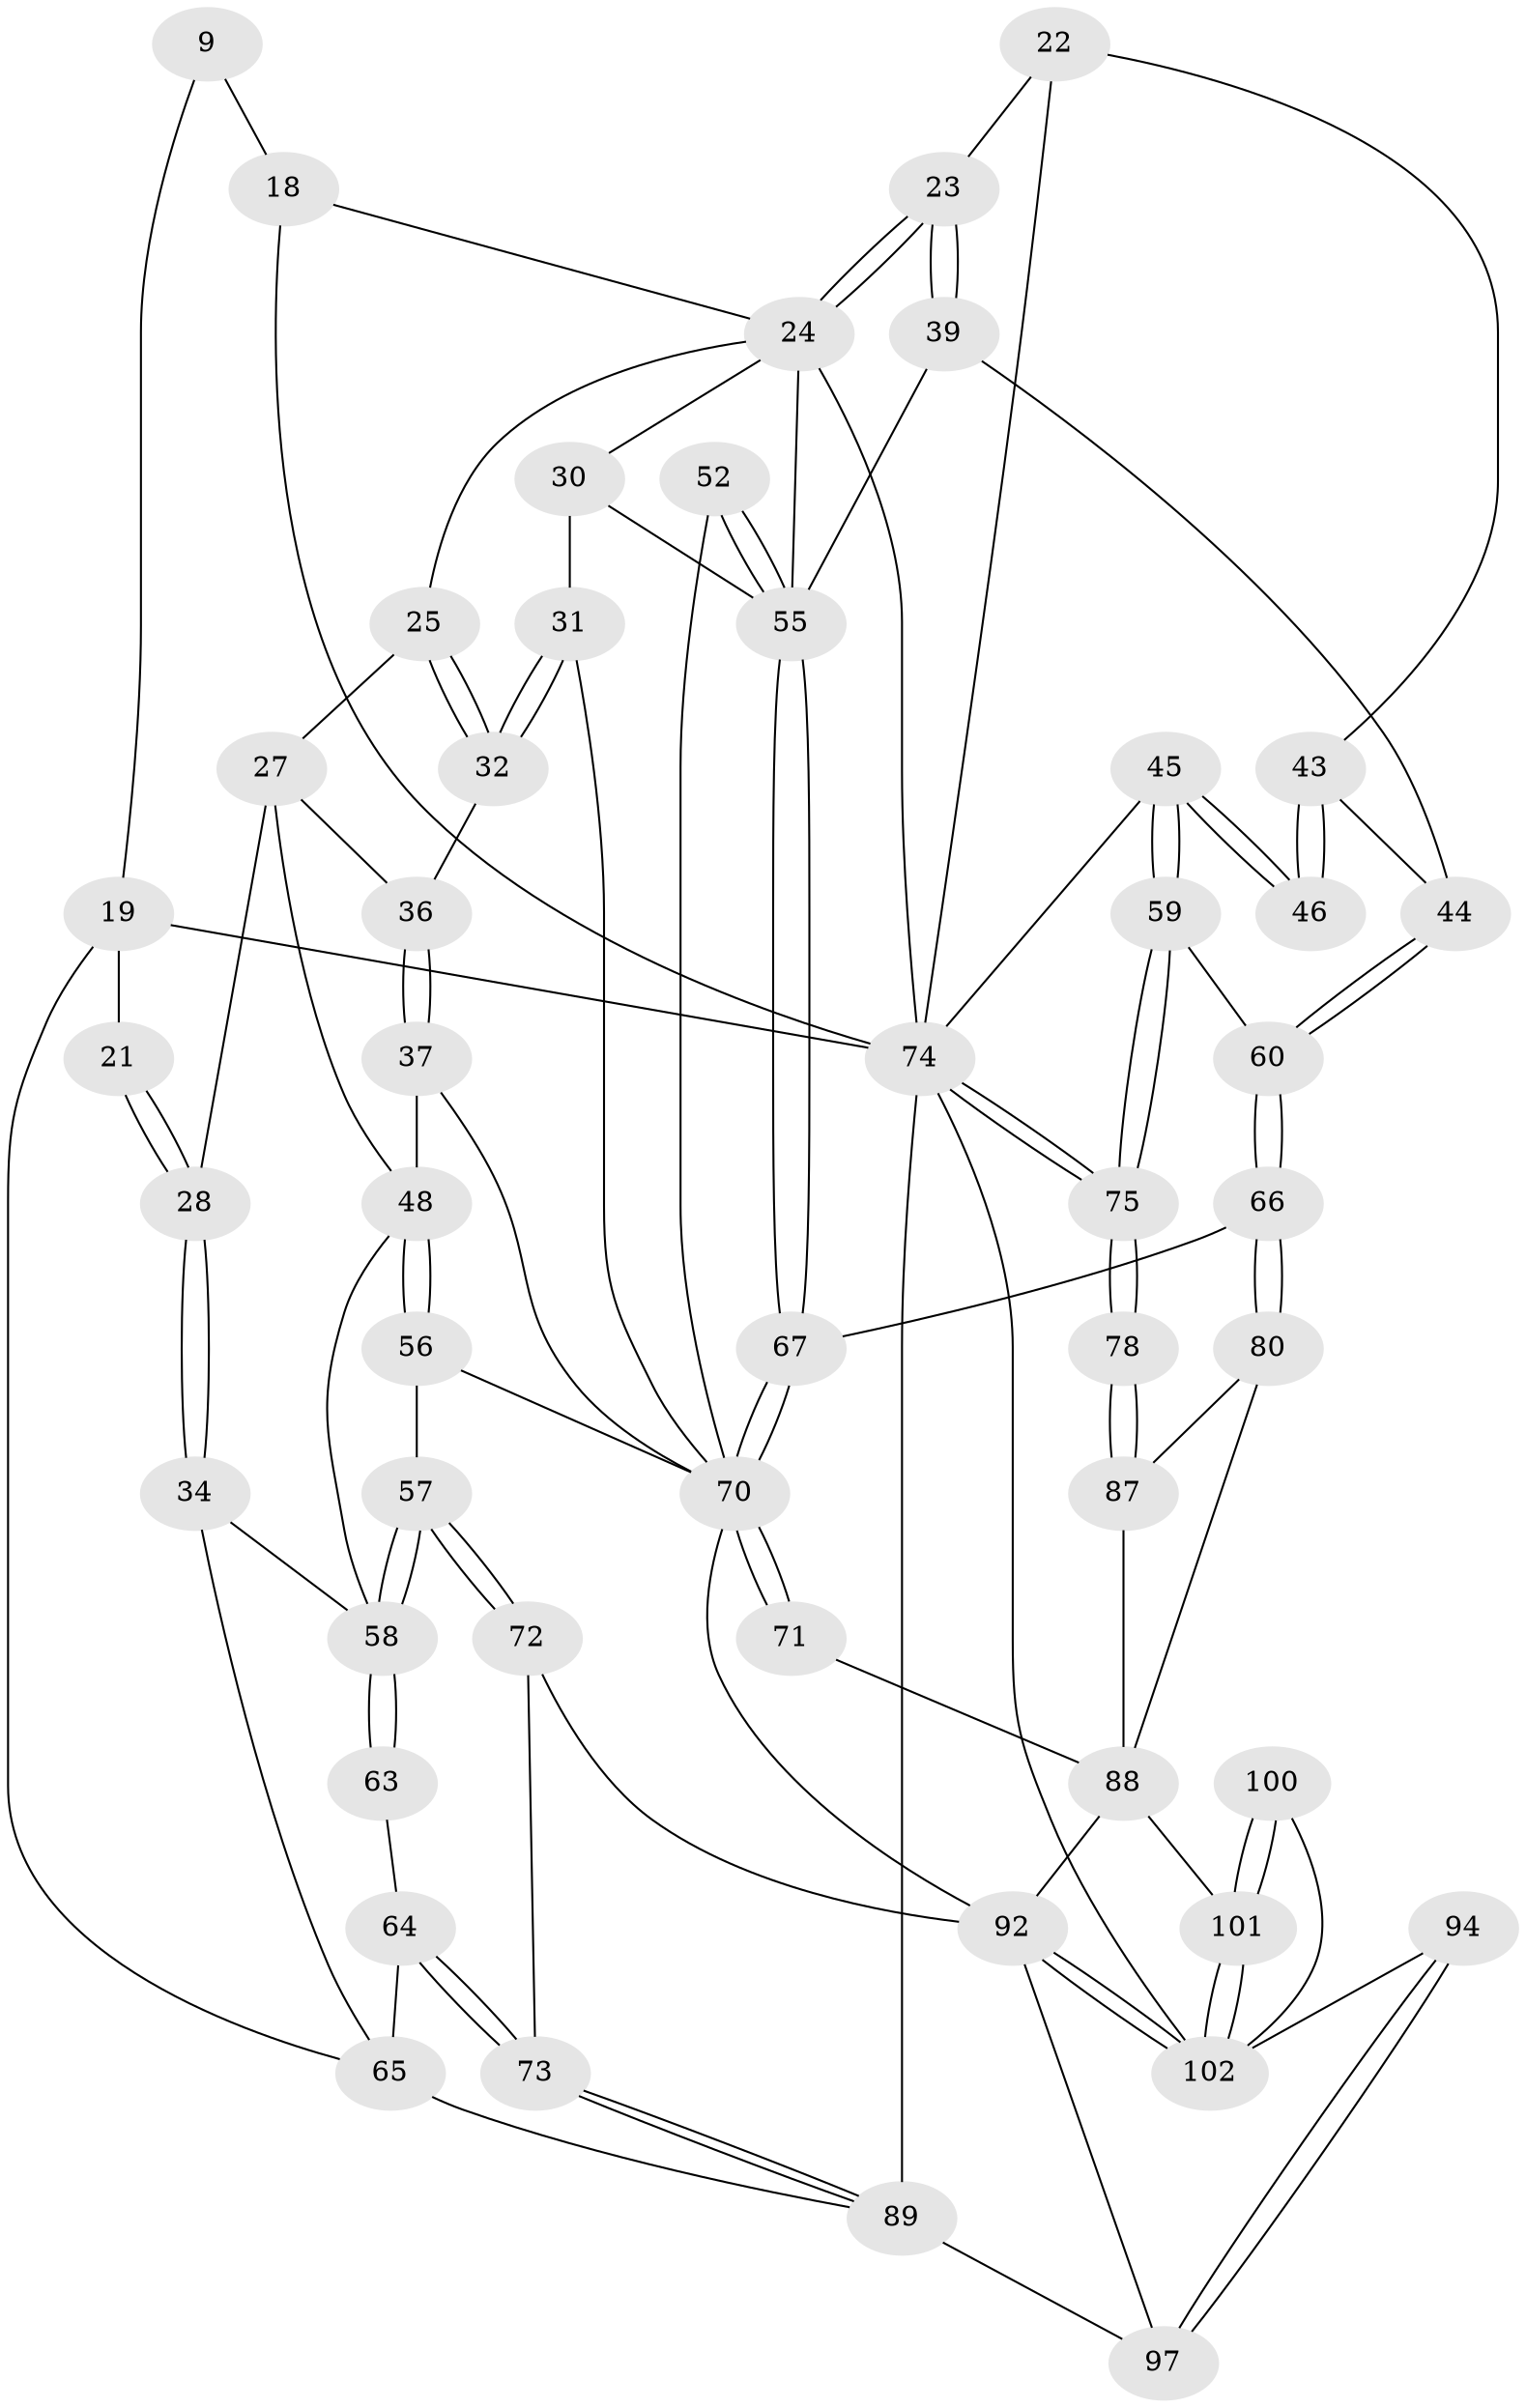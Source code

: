 // original degree distribution, {3: 0.0196078431372549, 5: 0.5098039215686274, 4: 0.24509803921568626, 6: 0.22549019607843138}
// Generated by graph-tools (version 1.1) at 2025/01/03/09/25 05:01:13]
// undirected, 51 vertices, 116 edges
graph export_dot {
graph [start="1"]
  node [color=gray90,style=filled];
  9 [pos="+0.23355320800903007+0.15613486453974604",super="+8+5"];
  18 [pos="+0.35272110663265704+0.13123791583652122",super="+7"];
  19 [pos="+0.10001730398466267+0.1670883584298301",super="+10"];
  21 [pos="+0.19224524629235729+0.20930850380653382"];
  22 [pos="+0.9257489374172413+0.1588127856209481"];
  23 [pos="+0.715177027206432+0.2739407696787748"];
  24 [pos="+0.7148649559317438+0.2738780813219465",super="+16+17"];
  25 [pos="+0.3439767783442509+0.2806017724649326"];
  27 [pos="+0.3112481432076684+0.29119002723767107",super="+26"];
  28 [pos="+0.21391457328000257+0.2944313350900523"];
  30 [pos="+0.5328565236540996+0.3088909921687865",super="+29"];
  31 [pos="+0.5188872182229298+0.3128356341553891"];
  32 [pos="+0.46434551870099766+0.31227491056641965"];
  34 [pos="+0.1602314202221416+0.38932224673187726"];
  36 [pos="+0.3825768039039862+0.3952919243200046"];
  37 [pos="+0.36122598639712833+0.4510130431214081"];
  39 [pos="+0.7545416209451079+0.4409420532255488"];
  43 [pos="+0.8636512240742382+0.42879285744557516",super="+42"];
  44 [pos="+0.8608136333125854+0.4309727581139411"];
  45 [pos="+1+0.5412014033153074"];
  46 [pos="+1+0.5060840982760425"];
  48 [pos="+0.3226555774400386+0.45477936527561935",super="+38"];
  52 [pos="+0.5492143056465107+0.5271450267053496"];
  55 [pos="+0.7087466688350333+0.570424157587669",super="+40+41+47"];
  56 [pos="+0.26806577298540335+0.6534284359735619"];
  57 [pos="+0.19523934633864726+0.6291333262875096"];
  58 [pos="+0.19299443950080153+0.6274866114181304",super="+49+50"];
  59 [pos="+1+0.5679600161729494"];
  60 [pos="+0.9022359844669348+0.6037800222963063"];
  63 [pos="+0.16357965991916196+0.6071555728709841"];
  64 [pos="+0.07775905523133136+0.6248472828317347"];
  65 [pos="+0+0.6049839844541194",super="+35"];
  66 [pos="+0.7949094428174743+0.6799173706084064"];
  67 [pos="+0.7545256287547893+0.6661015333656769"];
  70 [pos="+0.6508331865892059+0.7368938547612923",super="+53+54+62"];
  71 [pos="+0.6447723112858468+0.7425480689481865"];
  72 [pos="+0.1278357779491713+0.8173646861088819"];
  73 [pos="+0.07143206677384524+0.8226802123288768"];
  74 [pos="+1+1",super="+13+12"];
  75 [pos="+1+1"];
  78 [pos="+1+1"];
  80 [pos="+0.8218521976525999+0.7285135898885674"];
  87 [pos="+0.7812798877033642+0.9053725569731412",super="+79"];
  88 [pos="+0.7286785258860781+0.8972070848215524",super="+85"];
  89 [pos="+0.038510974408050624+0.8401166696205192",super="+68+69"];
  92 [pos="+0.486845397498455+1",super="+86+84"];
  94 [pos="+0.3052096939563874+1"];
  97 [pos="+0+1",super="+91+90"];
  100 [pos="+0.7306411994475097+0.9712303332274764"];
  101 [pos="+0.602718713779251+0.9819353554990143",super="+96+95"];
  102 [pos="+0.5600235737677298+1",super="+99"];
  9 -- 18 [weight=2];
  9 -- 19 [weight=2];
  18 -- 74;
  18 -- 24;
  19 -- 21 [weight=2];
  19 -- 65;
  19 -- 74;
  21 -- 28;
  21 -- 28;
  22 -- 23;
  22 -- 43;
  22 -- 74;
  23 -- 24;
  23 -- 24;
  23 -- 39;
  23 -- 39;
  24 -- 55;
  24 -- 74;
  24 -- 30;
  24 -- 25;
  25 -- 32;
  25 -- 32;
  25 -- 27;
  27 -- 28;
  27 -- 48;
  27 -- 36;
  28 -- 34;
  28 -- 34;
  30 -- 31;
  30 -- 55 [weight=2];
  31 -- 32;
  31 -- 32;
  31 -- 70;
  32 -- 36;
  34 -- 58;
  34 -- 65;
  36 -- 37;
  36 -- 37;
  37 -- 48;
  37 -- 70;
  39 -- 44;
  39 -- 55;
  43 -- 44;
  43 -- 46 [weight=2];
  43 -- 46;
  44 -- 60;
  44 -- 60;
  45 -- 46;
  45 -- 46;
  45 -- 59;
  45 -- 59;
  45 -- 74;
  48 -- 56;
  48 -- 56;
  48 -- 58;
  52 -- 55 [weight=2];
  52 -- 55;
  52 -- 70;
  55 -- 67;
  55 -- 67;
  56 -- 57;
  56 -- 70;
  57 -- 58;
  57 -- 58;
  57 -- 72;
  57 -- 72;
  58 -- 63 [weight=2];
  58 -- 63;
  59 -- 60;
  59 -- 75;
  59 -- 75;
  60 -- 66;
  60 -- 66;
  63 -- 64;
  64 -- 65;
  64 -- 73;
  64 -- 73;
  65 -- 89 [weight=2];
  66 -- 67;
  66 -- 80;
  66 -- 80;
  67 -- 70;
  67 -- 70;
  70 -- 71 [weight=2];
  70 -- 71;
  70 -- 92;
  71 -- 88;
  72 -- 73;
  72 -- 92;
  73 -- 89;
  73 -- 89;
  74 -- 75;
  74 -- 75;
  74 -- 102;
  74 -- 89 [weight=3];
  75 -- 78;
  75 -- 78;
  78 -- 87 [weight=2];
  78 -- 87;
  80 -- 87;
  80 -- 88;
  87 -- 88;
  88 -- 101 [weight=2];
  88 -- 92 [weight=2];
  89 -- 97 [weight=2];
  92 -- 102 [weight=2];
  92 -- 102;
  92 -- 97;
  94 -- 97 [weight=2];
  94 -- 97;
  94 -- 102;
  100 -- 101 [weight=2];
  100 -- 101;
  100 -- 102;
  101 -- 102;
  101 -- 102;
}
